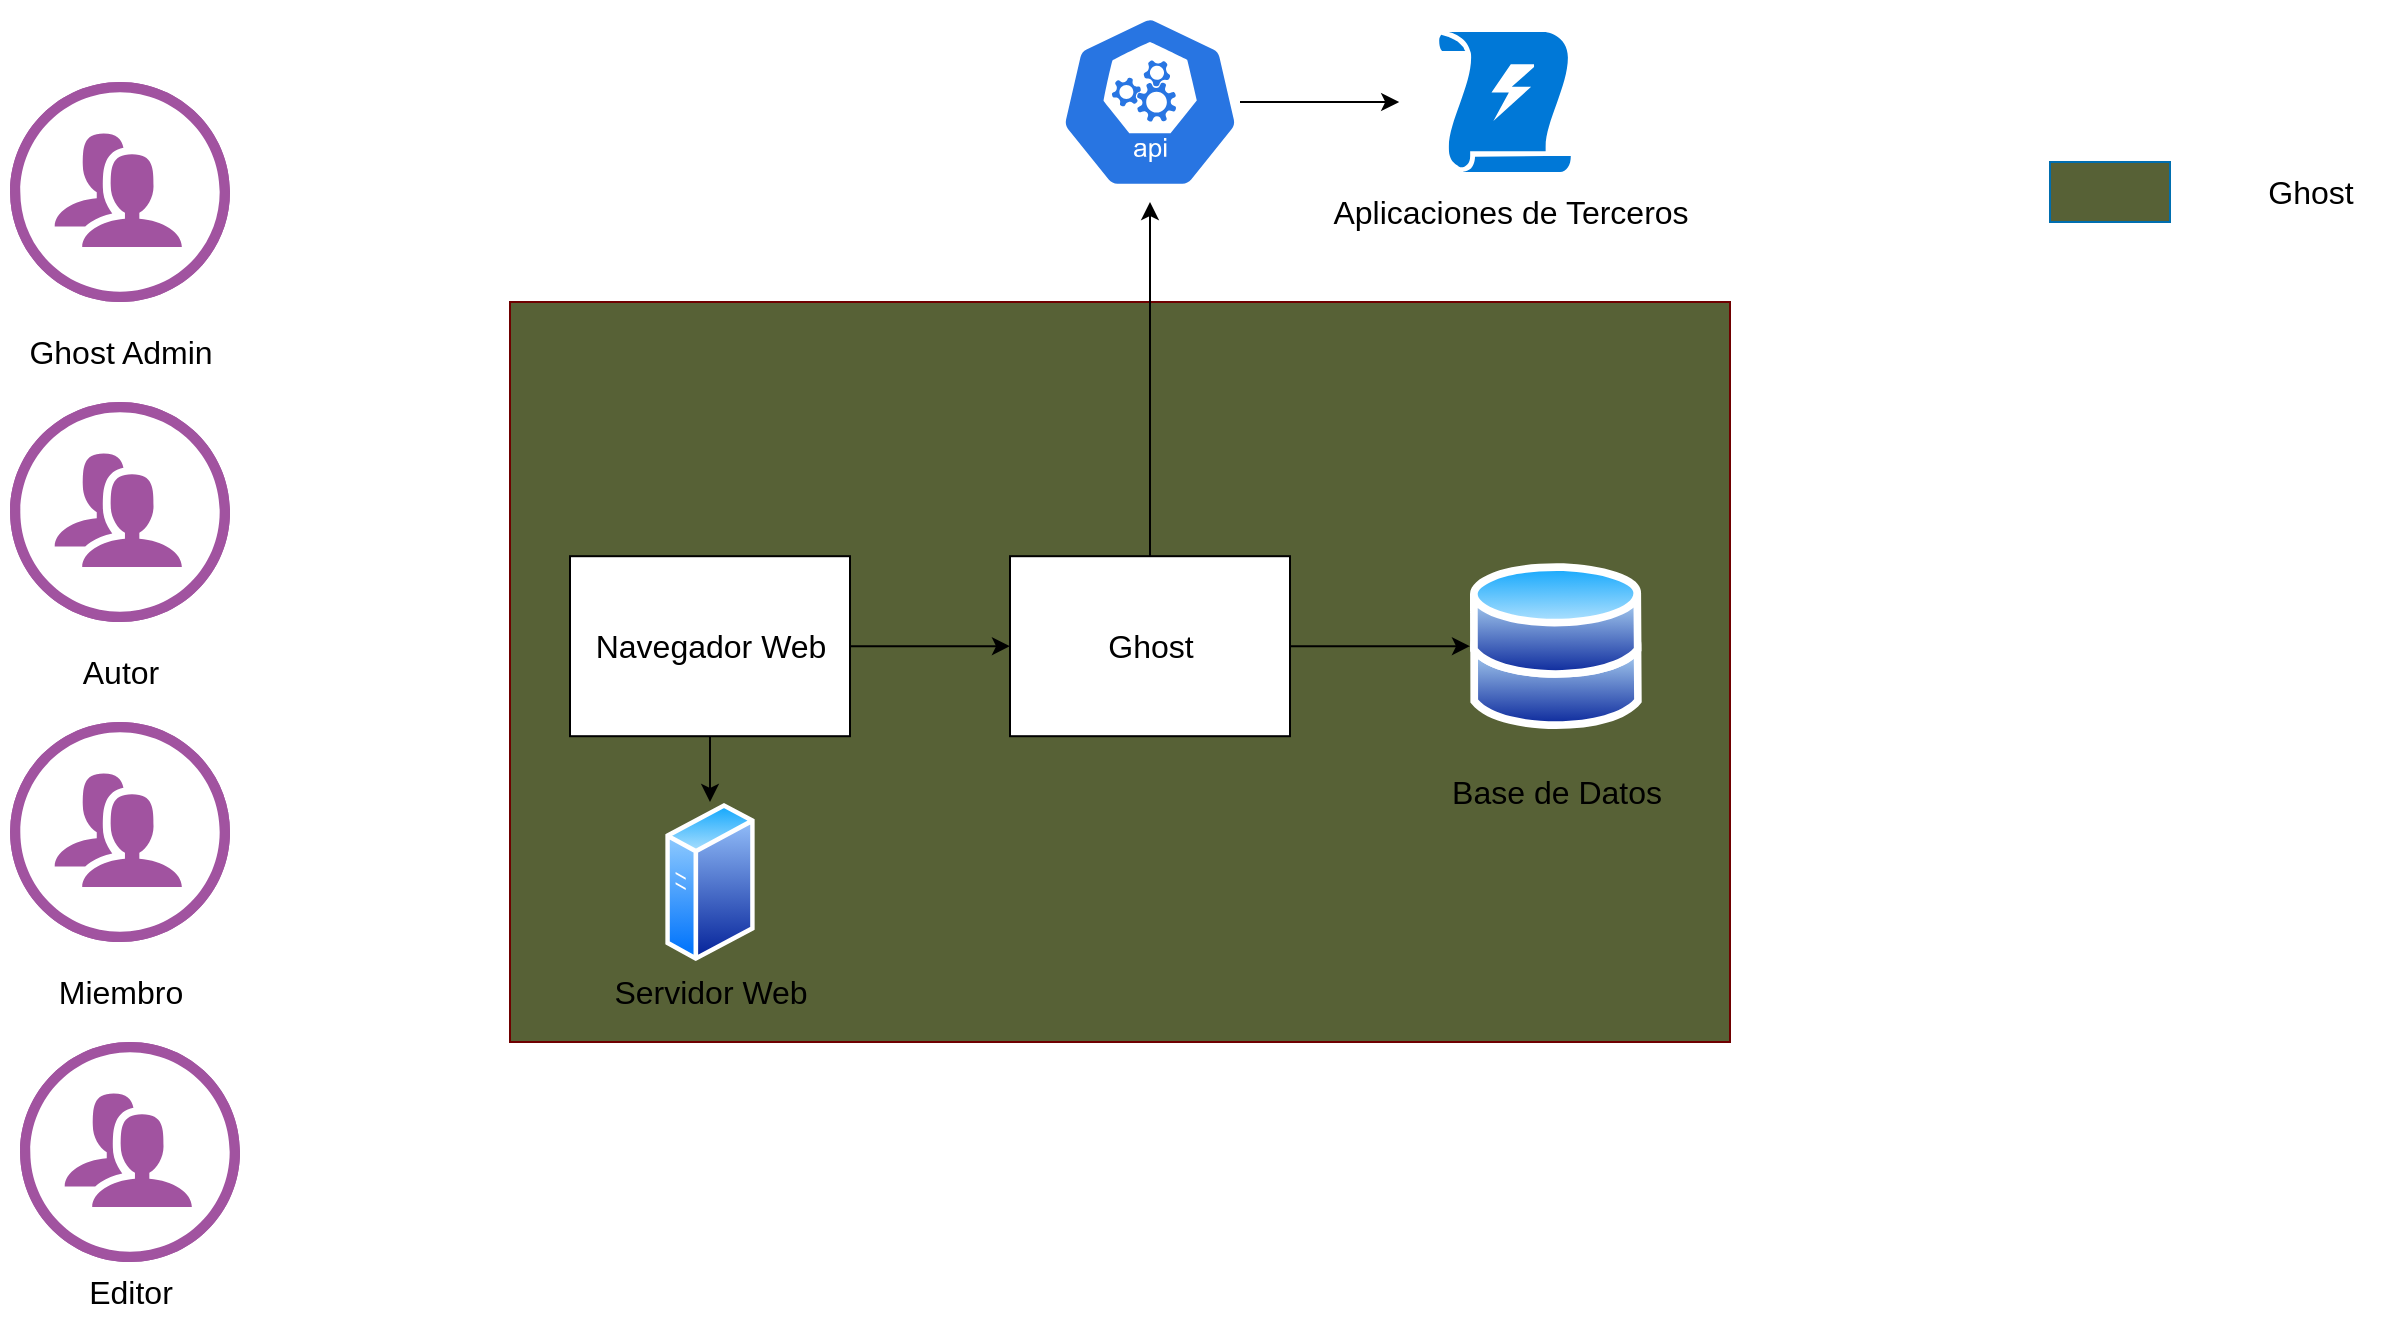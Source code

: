 <mxfile version="22.0.8" type="github">
  <diagram name="Página-1" id="ZlSAwH8cNZ00YjPc6r7r">
    <mxGraphModel dx="1393" dy="766" grid="1" gridSize="10" guides="1" tooltips="1" connect="1" arrows="1" fold="1" page="1" pageScale="1" pageWidth="3300" pageHeight="4681" math="0" shadow="0">
      <root>
        <mxCell id="0" />
        <mxCell id="1" parent="0" />
        <mxCell id="JiKdIbfkq3x4CV-NWEMc-2" value="" style="verticalLabelPosition=bottom;sketch=0;html=1;fillColor=#A153A0;strokeColor=#ffffff;verticalAlign=top;align=center;points=[[0,0.5,0],[0.125,0.25,0],[0.25,0,0],[0.5,0,0],[0.75,0,0],[0.875,0.25,0],[1,0.5,0],[0.875,0.75,0],[0.75,1,0],[0.5,1,0],[0.125,0.75,0]];pointerEvents=1;shape=mxgraph.cisco_safe.compositeIcon;bgIcon=ellipse;resIcon=mxgraph.cisco_safe.design.users;" vertex="1" parent="1">
          <mxGeometry x="170" y="80" width="110" height="110" as="geometry" />
        </mxCell>
        <mxCell id="JiKdIbfkq3x4CV-NWEMc-4" value="&lt;font style=&quot;font-size: 16px;&quot;&gt;Ghost Admin&lt;/font&gt;" style="text;html=1;align=center;verticalAlign=middle;resizable=0;points=[];autosize=1;strokeColor=none;fillColor=none;" vertex="1" parent="1">
          <mxGeometry x="165" y="200" width="120" height="30" as="geometry" />
        </mxCell>
        <mxCell id="JiKdIbfkq3x4CV-NWEMc-8" value="" style="rounded=0;whiteSpace=wrap;html=1;fillColor=#576136;fontColor=#ffffff;strokeColor=#6F0000;" vertex="1" parent="1">
          <mxGeometry x="420" y="190" width="610" height="370" as="geometry" />
        </mxCell>
        <mxCell id="JiKdIbfkq3x4CV-NWEMc-9" value="" style="rounded=0;whiteSpace=wrap;html=1;fillColor=#576136;fontColor=#ffffff;strokeColor=#006EAF;" vertex="1" parent="1">
          <mxGeometry x="1190" y="120" width="60" height="30" as="geometry" />
        </mxCell>
        <mxCell id="JiKdIbfkq3x4CV-NWEMc-10" value="&lt;span style=&quot;font-size: 16px;&quot;&gt;Ghost&lt;/span&gt;" style="text;html=1;align=center;verticalAlign=middle;resizable=0;points=[];autosize=1;strokeColor=none;fillColor=none;" vertex="1" parent="1">
          <mxGeometry x="1285" y="120" width="70" height="30" as="geometry" />
        </mxCell>
        <mxCell id="JiKdIbfkq3x4CV-NWEMc-11" value="" style="verticalLabelPosition=bottom;sketch=0;html=1;fillColor=#A153A0;strokeColor=#ffffff;verticalAlign=top;align=center;points=[[0,0.5,0],[0.125,0.25,0],[0.25,0,0],[0.5,0,0],[0.75,0,0],[0.875,0.25,0],[1,0.5,0],[0.875,0.75,0],[0.75,1,0],[0.5,1,0],[0.125,0.75,0]];pointerEvents=1;shape=mxgraph.cisco_safe.compositeIcon;bgIcon=ellipse;resIcon=mxgraph.cisco_safe.design.users;" vertex="1" parent="1">
          <mxGeometry x="170" y="240" width="110" height="110" as="geometry" />
        </mxCell>
        <mxCell id="JiKdIbfkq3x4CV-NWEMc-12" value="" style="verticalLabelPosition=bottom;sketch=0;html=1;fillColor=#A153A0;strokeColor=#ffffff;verticalAlign=top;align=center;points=[[0,0.5,0],[0.125,0.25,0],[0.25,0,0],[0.5,0,0],[0.75,0,0],[0.875,0.25,0],[1,0.5,0],[0.875,0.75,0],[0.75,1,0],[0.5,1,0],[0.125,0.75,0]];pointerEvents=1;shape=mxgraph.cisco_safe.compositeIcon;bgIcon=ellipse;resIcon=mxgraph.cisco_safe.design.users;" vertex="1" parent="1">
          <mxGeometry x="170" y="400" width="110" height="110" as="geometry" />
        </mxCell>
        <mxCell id="JiKdIbfkq3x4CV-NWEMc-13" value="&lt;span style=&quot;font-size: 16px;&quot;&gt;Autor&lt;/span&gt;" style="text;html=1;align=center;verticalAlign=middle;resizable=0;points=[];autosize=1;strokeColor=none;fillColor=none;" vertex="1" parent="1">
          <mxGeometry x="195" y="360" width="60" height="30" as="geometry" />
        </mxCell>
        <mxCell id="JiKdIbfkq3x4CV-NWEMc-14" value="&lt;font style=&quot;font-size: 16px;&quot;&gt;Miembro&lt;/font&gt;" style="text;html=1;align=center;verticalAlign=middle;resizable=0;points=[];autosize=1;strokeColor=none;fillColor=none;" vertex="1" parent="1">
          <mxGeometry x="180" y="520" width="90" height="30" as="geometry" />
        </mxCell>
        <mxCell id="JiKdIbfkq3x4CV-NWEMc-15" value="&lt;font style=&quot;font-size: 16px;&quot;&gt;Editor&lt;/font&gt;" style="text;html=1;align=center;verticalAlign=middle;resizable=0;points=[];autosize=1;strokeColor=none;fillColor=none;" vertex="1" parent="1">
          <mxGeometry x="195" y="670" width="70" height="30" as="geometry" />
        </mxCell>
        <mxCell id="JiKdIbfkq3x4CV-NWEMc-16" value="" style="verticalLabelPosition=bottom;sketch=0;html=1;fillColor=#A153A0;strokeColor=#ffffff;verticalAlign=top;align=center;points=[[0,0.5,0],[0.125,0.25,0],[0.25,0,0],[0.5,0,0],[0.75,0,0],[0.875,0.25,0],[1,0.5,0],[0.875,0.75,0],[0.75,1,0],[0.5,1,0],[0.125,0.75,0]];pointerEvents=1;shape=mxgraph.cisco_safe.compositeIcon;bgIcon=ellipse;resIcon=mxgraph.cisco_safe.design.users;" vertex="1" parent="1">
          <mxGeometry x="175" y="560" width="110" height="110" as="geometry" />
        </mxCell>
        <mxCell id="JiKdIbfkq3x4CV-NWEMc-21" value="" style="image;aspect=fixed;perimeter=ellipsePerimeter;html=1;align=center;shadow=0;dashed=0;spacingTop=3;image=img/lib/active_directory/databases.svg;" vertex="1" parent="1">
          <mxGeometry x="900" y="320" width="85.92" height="84.2" as="geometry" />
        </mxCell>
        <mxCell id="JiKdIbfkq3x4CV-NWEMc-26" style="edgeStyle=orthogonalEdgeStyle;rounded=0;orthogonalLoop=1;jettySize=auto;html=1;" edge="1" parent="1" source="JiKdIbfkq3x4CV-NWEMc-22">
          <mxGeometry relative="1" as="geometry">
            <mxPoint x="864.6" y="90" as="targetPoint" />
          </mxGeometry>
        </mxCell>
        <mxCell id="JiKdIbfkq3x4CV-NWEMc-22" value="" style="sketch=0;html=1;dashed=0;whitespace=wrap;fillColor=#2875E2;strokeColor=#ffffff;points=[[0.005,0.63,0],[0.1,0.2,0],[0.9,0.2,0],[0.5,0,0],[0.995,0.63,0],[0.72,0.99,0],[0.5,1,0],[0.28,0.99,0]];verticalLabelPosition=bottom;align=center;verticalAlign=top;shape=mxgraph.kubernetes.icon;prIcon=api" vertex="1" parent="1">
          <mxGeometry x="695" y="40" width="90" height="100" as="geometry" />
        </mxCell>
        <mxCell id="JiKdIbfkq3x4CV-NWEMc-29" style="edgeStyle=orthogonalEdgeStyle;rounded=0;orthogonalLoop=1;jettySize=auto;html=1;entryX=0;entryY=0.5;entryDx=0;entryDy=0;" edge="1" parent="1" source="JiKdIbfkq3x4CV-NWEMc-23" target="JiKdIbfkq3x4CV-NWEMc-21">
          <mxGeometry relative="1" as="geometry" />
        </mxCell>
        <mxCell id="JiKdIbfkq3x4CV-NWEMc-23" value="" style="rounded=0;whiteSpace=wrap;html=1;strokeColor=#000000;" vertex="1" parent="1">
          <mxGeometry x="670" y="317.1" width="140" height="90" as="geometry" />
        </mxCell>
        <mxCell id="JiKdIbfkq3x4CV-NWEMc-24" value="&lt;font style=&quot;font-size: 16px;&quot;&gt;Ghost&lt;/font&gt;" style="text;html=1;align=center;verticalAlign=middle;resizable=0;points=[];autosize=1;strokeColor=none;fillColor=none;" vertex="1" parent="1">
          <mxGeometry x="705" y="347.1" width="70" height="30" as="geometry" />
        </mxCell>
        <mxCell id="JiKdIbfkq3x4CV-NWEMc-25" style="edgeStyle=orthogonalEdgeStyle;rounded=0;orthogonalLoop=1;jettySize=auto;html=1;entryX=0.5;entryY=1;entryDx=0;entryDy=0;entryPerimeter=0;" edge="1" parent="1" source="JiKdIbfkq3x4CV-NWEMc-23" target="JiKdIbfkq3x4CV-NWEMc-22">
          <mxGeometry relative="1" as="geometry" />
        </mxCell>
        <mxCell id="JiKdIbfkq3x4CV-NWEMc-27" value="" style="sketch=0;aspect=fixed;pointerEvents=1;shadow=0;dashed=0;html=1;strokeColor=none;labelPosition=center;verticalLabelPosition=bottom;verticalAlign=top;align=center;shape=mxgraph.mscae.enterprise.triggers;fillColor=#0078D7;" vertex="1" parent="1">
          <mxGeometry x="884.6" y="55" width="65.8" height="70" as="geometry" />
        </mxCell>
        <mxCell id="JiKdIbfkq3x4CV-NWEMc-28" value="&lt;font style=&quot;font-size: 16px;&quot;&gt;Aplicaciones de Terceros&lt;/font&gt;" style="text;html=1;align=center;verticalAlign=middle;resizable=0;points=[];autosize=1;strokeColor=none;fillColor=none;" vertex="1" parent="1">
          <mxGeometry x="820" y="130" width="200" height="30" as="geometry" />
        </mxCell>
        <mxCell id="JiKdIbfkq3x4CV-NWEMc-30" value="&lt;font style=&quot;font-size: 16px;&quot;&gt;Base de Datos&lt;/font&gt;" style="text;html=1;align=center;verticalAlign=middle;resizable=0;points=[];autosize=1;strokeColor=none;fillColor=none;" vertex="1" parent="1">
          <mxGeometry x="877.96" y="420" width="130" height="30" as="geometry" />
        </mxCell>
        <mxCell id="JiKdIbfkq3x4CV-NWEMc-33" style="edgeStyle=orthogonalEdgeStyle;rounded=0;orthogonalLoop=1;jettySize=auto;html=1;entryX=0;entryY=0.5;entryDx=0;entryDy=0;" edge="1" parent="1" source="JiKdIbfkq3x4CV-NWEMc-31" target="JiKdIbfkq3x4CV-NWEMc-23">
          <mxGeometry relative="1" as="geometry" />
        </mxCell>
        <mxCell id="JiKdIbfkq3x4CV-NWEMc-36" style="edgeStyle=orthogonalEdgeStyle;rounded=0;orthogonalLoop=1;jettySize=auto;html=1;exitX=0.5;exitY=1;exitDx=0;exitDy=0;" edge="1" parent="1" source="JiKdIbfkq3x4CV-NWEMc-31" target="JiKdIbfkq3x4CV-NWEMc-34">
          <mxGeometry relative="1" as="geometry" />
        </mxCell>
        <mxCell id="JiKdIbfkq3x4CV-NWEMc-31" value="" style="rounded=0;whiteSpace=wrap;html=1;strokeColor=#000000;" vertex="1" parent="1">
          <mxGeometry x="450" y="317.1" width="140" height="90" as="geometry" />
        </mxCell>
        <mxCell id="JiKdIbfkq3x4CV-NWEMc-32" value="&lt;span style=&quot;font-size: 16px;&quot;&gt;Navegador Web&lt;/span&gt;" style="text;html=1;align=center;verticalAlign=middle;resizable=0;points=[];autosize=1;strokeColor=none;fillColor=none;" vertex="1" parent="1">
          <mxGeometry x="450" y="347.1" width="140" height="30" as="geometry" />
        </mxCell>
        <mxCell id="JiKdIbfkq3x4CV-NWEMc-34" value="" style="image;aspect=fixed;perimeter=ellipsePerimeter;html=1;align=center;shadow=0;dashed=0;spacingTop=3;image=img/lib/active_directory/generic_server.svg;" vertex="1" parent="1">
          <mxGeometry x="497.6" y="440" width="44.8" height="80" as="geometry" />
        </mxCell>
        <mxCell id="JiKdIbfkq3x4CV-NWEMc-35" value="&lt;font style=&quot;font-size: 16px;&quot;&gt;Servidor Web&lt;/font&gt;" style="text;html=1;align=center;verticalAlign=middle;resizable=0;points=[];autosize=1;strokeColor=none;fillColor=none;" vertex="1" parent="1">
          <mxGeometry x="460.0" y="520" width="120" height="30" as="geometry" />
        </mxCell>
      </root>
    </mxGraphModel>
  </diagram>
</mxfile>
